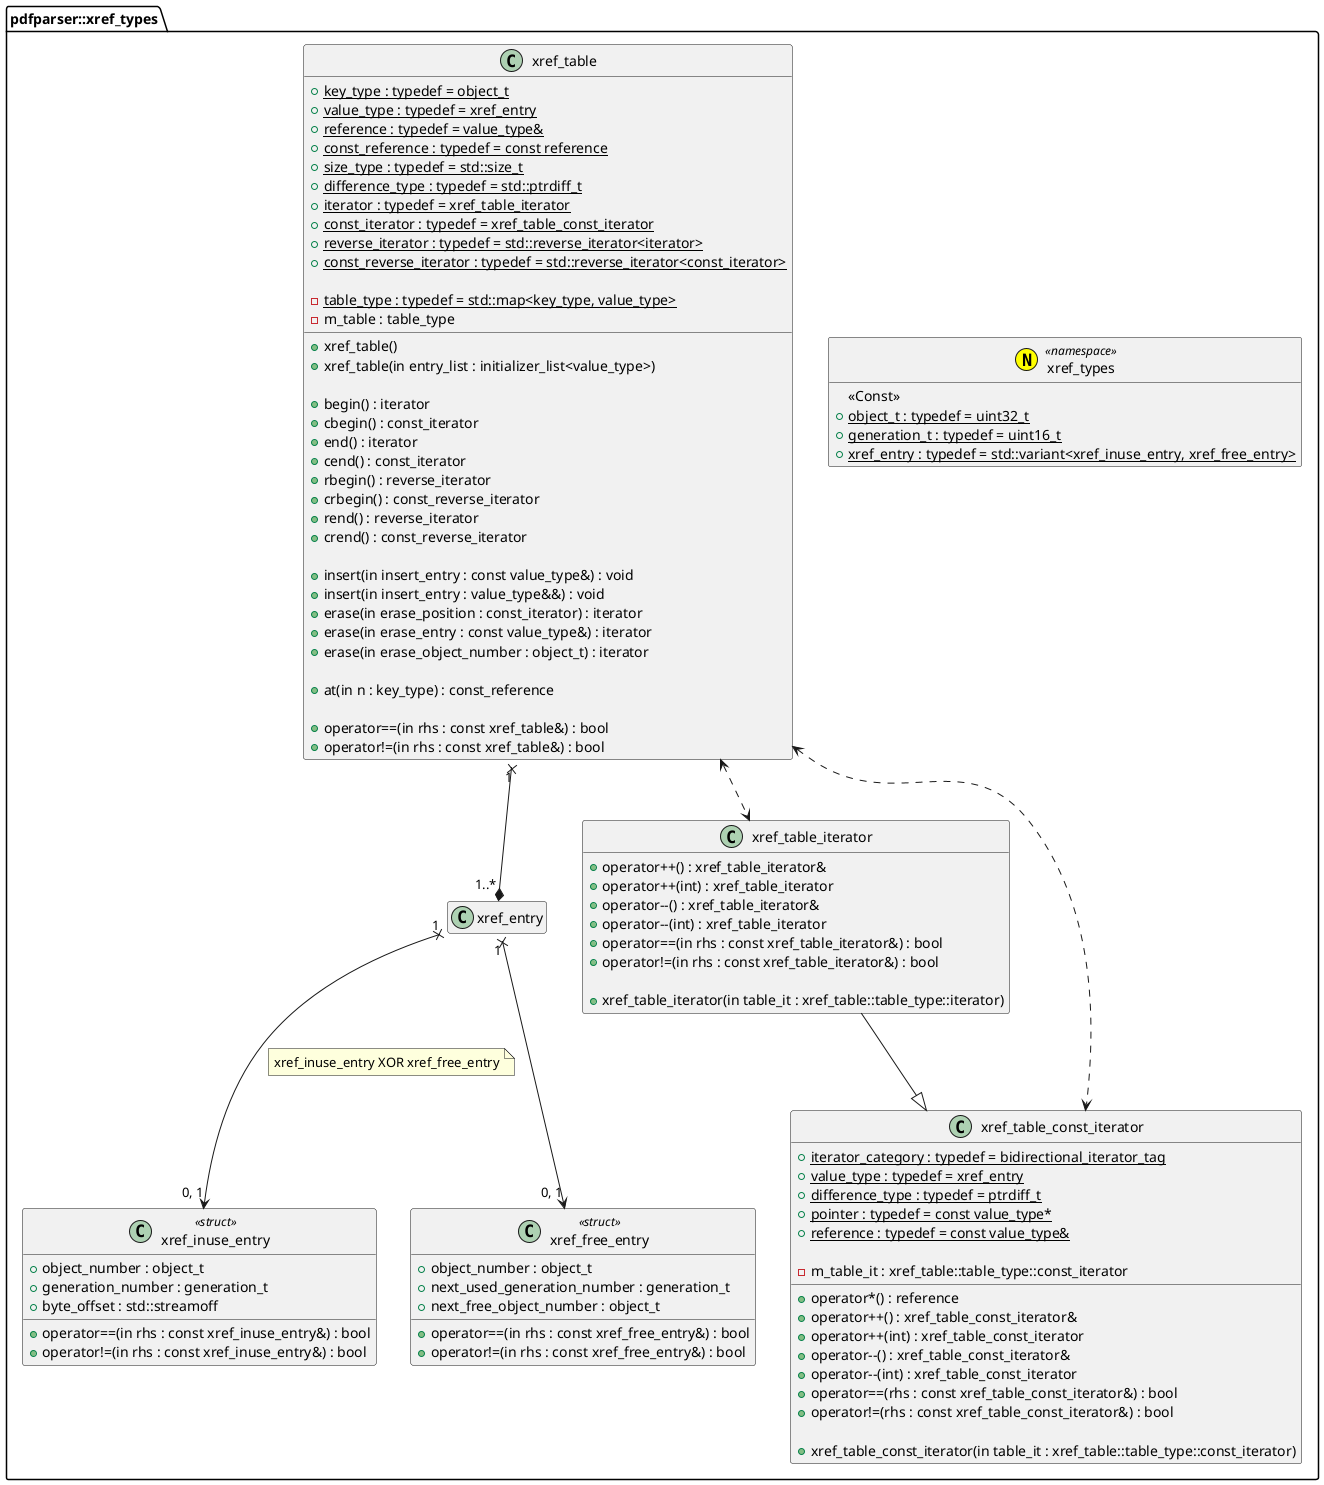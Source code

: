 @startuml xref_types
hide empty members
namespace pdfparser::xref_types {
annotation xref_types <<(N, yellow) namespace>> {
	<<Const>>
	+{static} object_t : typedef = uint32_t
	+{static} generation_t : typedef = uint16_t
	+{static} xref_entry : typedef = std::variant<xref_inuse_entry, xref_free_entry>
}

xref_entry "1" x--> "0, 1" xref_inuse_entry
note right on link
xref_inuse_entry XOR xref_free_entry
end note
xref_entry "1" x--> "0, 1" xref_free_entry

class xref_inuse_entry <<struct>> {
	+object_number : object_t
	+generation_number : generation_t
	+byte_offset : std::streamoff
	
	+operator==(in rhs : const xref_inuse_entry&) : bool
	+operator!=(in rhs : const xref_inuse_entry&) : bool
}

class xref_free_entry <<struct>> {
	+object_number : object_t
	+next_used_generation_number : generation_t
	+next_free_object_number : object_t
	
	+operator==(in rhs : const xref_free_entry&) : bool
	+operator!=(in rhs : const xref_free_entry&) : bool
}

class xref_table {
	+{static} key_type : typedef = object_t
	+{static} value_type : typedef = xref_entry
	+{static} reference : typedef = value_type&
	+{static} const_reference : typedef = const reference
	+{static} size_type : typedef = std::size_t
	+{static} difference_type : typedef = std::ptrdiff_t
	+{static} iterator : typedef = xref_table_iterator
	+{static} const_iterator : typedef = xref_table_const_iterator
	+{static} reverse_iterator : typedef = std::reverse_iterator<iterator>
	+{static} const_reverse_iterator : typedef = std::reverse_iterator<const_iterator>

	-{static} table_type : typedef = std::map<key_type, value_type>
	-m_table : table_type

	+xref_table()
	+xref_table(in entry_list : initializer_list<value_type>)

	+begin() : iterator
	+cbegin() : const_iterator
	+end() : iterator
	+cend() : const_iterator
	+rbegin() : reverse_iterator
	+crbegin() : const_reverse_iterator
	+rend() : reverse_iterator
	+crend() : const_reverse_iterator

	+insert(in insert_entry : const value_type&) : void
	+insert(in insert_entry : value_type&&) : void
	+erase(in erase_position : const_iterator) : iterator
	+erase(in erase_entry : const value_type&) : iterator
	+erase(in erase_object_number : object_t) : iterator

	+at(in n : key_type) : const_reference

	+operator==(in rhs : const xref_table&) : bool
	+operator!=(in rhs : const xref_table&) : bool
}
xref_table "1" x--* "1..*" xref_entry
xref_table <..> xref_table_iterator
xref_table <..> xref_table_const_iterator

class xref_table_iterator {
	+operator++() : xref_table_iterator&
	+operator++(int) : xref_table_iterator
	+operator--() : xref_table_iterator&
	+operator--(int) : xref_table_iterator
	+operator==(in rhs : const xref_table_iterator&) : bool
	+operator!=(in rhs : const xref_table_iterator&) : bool

	+xref_table_iterator(in table_it : xref_table::table_type::iterator)
}
xref_table_iterator --|> xref_table_const_iterator

class xref_table_const_iterator {
	+{static} iterator_category : typedef = bidirectional_iterator_tag
	+{static} value_type : typedef = xref_entry
	+{static} difference_type : typedef = ptrdiff_t
	+{static} pointer : typedef = const value_type*
	+{static} reference : typedef = const value_type&

	-m_table_it : xref_table::table_type::const_iterator

	+operator*() : reference
	+operator++() : xref_table_const_iterator&
	+operator++(int) : xref_table_const_iterator
	+operator--() : xref_table_const_iterator&
	+operator--(int) : xref_table_const_iterator
	+operator==(rhs : const xref_table_const_iterator&) : bool
	+operator!=(rhs : const xref_table_const_iterator&) : bool

	+xref_table_const_iterator(in table_it : xref_table::table_type::const_iterator)
}
}
@enduml
